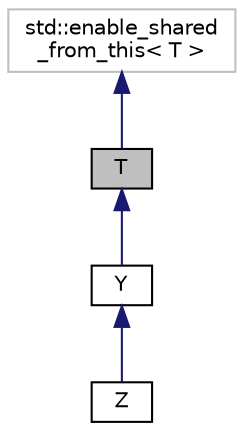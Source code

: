 digraph "T"
{
  edge [fontname="Helvetica",fontsize="10",labelfontname="Helvetica",labelfontsize="10"];
  node [fontname="Helvetica",fontsize="10",shape=record];
  Node0 [label="T",height=0.2,width=0.4,color="black", fillcolor="grey75", style="filled", fontcolor="black"];
  Node1 -> Node0 [dir="back",color="midnightblue",fontsize="10",style="solid"];
  Node1 [label="std::enable_shared\l_from_this\< T \>",height=0.2,width=0.4,color="grey75", fillcolor="white", style="filled"];
  Node0 -> Node2 [dir="back",color="midnightblue",fontsize="10",style="solid"];
  Node2 [label="Y",height=0.2,width=0.4,color="black", fillcolor="white", style="filled",URL="$struct_y.html"];
  Node2 -> Node3 [dir="back",color="midnightblue",fontsize="10",style="solid"];
  Node3 [label="Z",height=0.2,width=0.4,color="black", fillcolor="white", style="filled",URL="$struct_z.html"];
}
